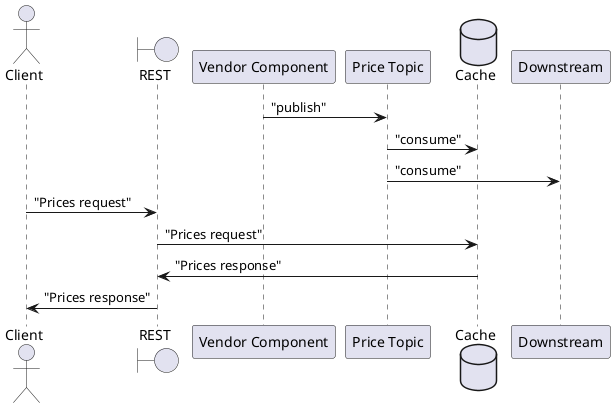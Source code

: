@startuml
actor "Client"
boundary "REST"
participant "Vendor Component"
participant "Price Topic"
database "Cache"
participant "Downstream"
"Vendor Component" -> "Price Topic": "publish"
"Price Topic" -> "Cache" : "consume"
"Price Topic" -> "Downstream" : "consume"
"Client" -> "REST" : "Prices request"
"REST" -> "Cache": "Prices request"
"Cache" -> "REST": "Prices response"
"REST" -> "Client": "Prices response"
@enduml